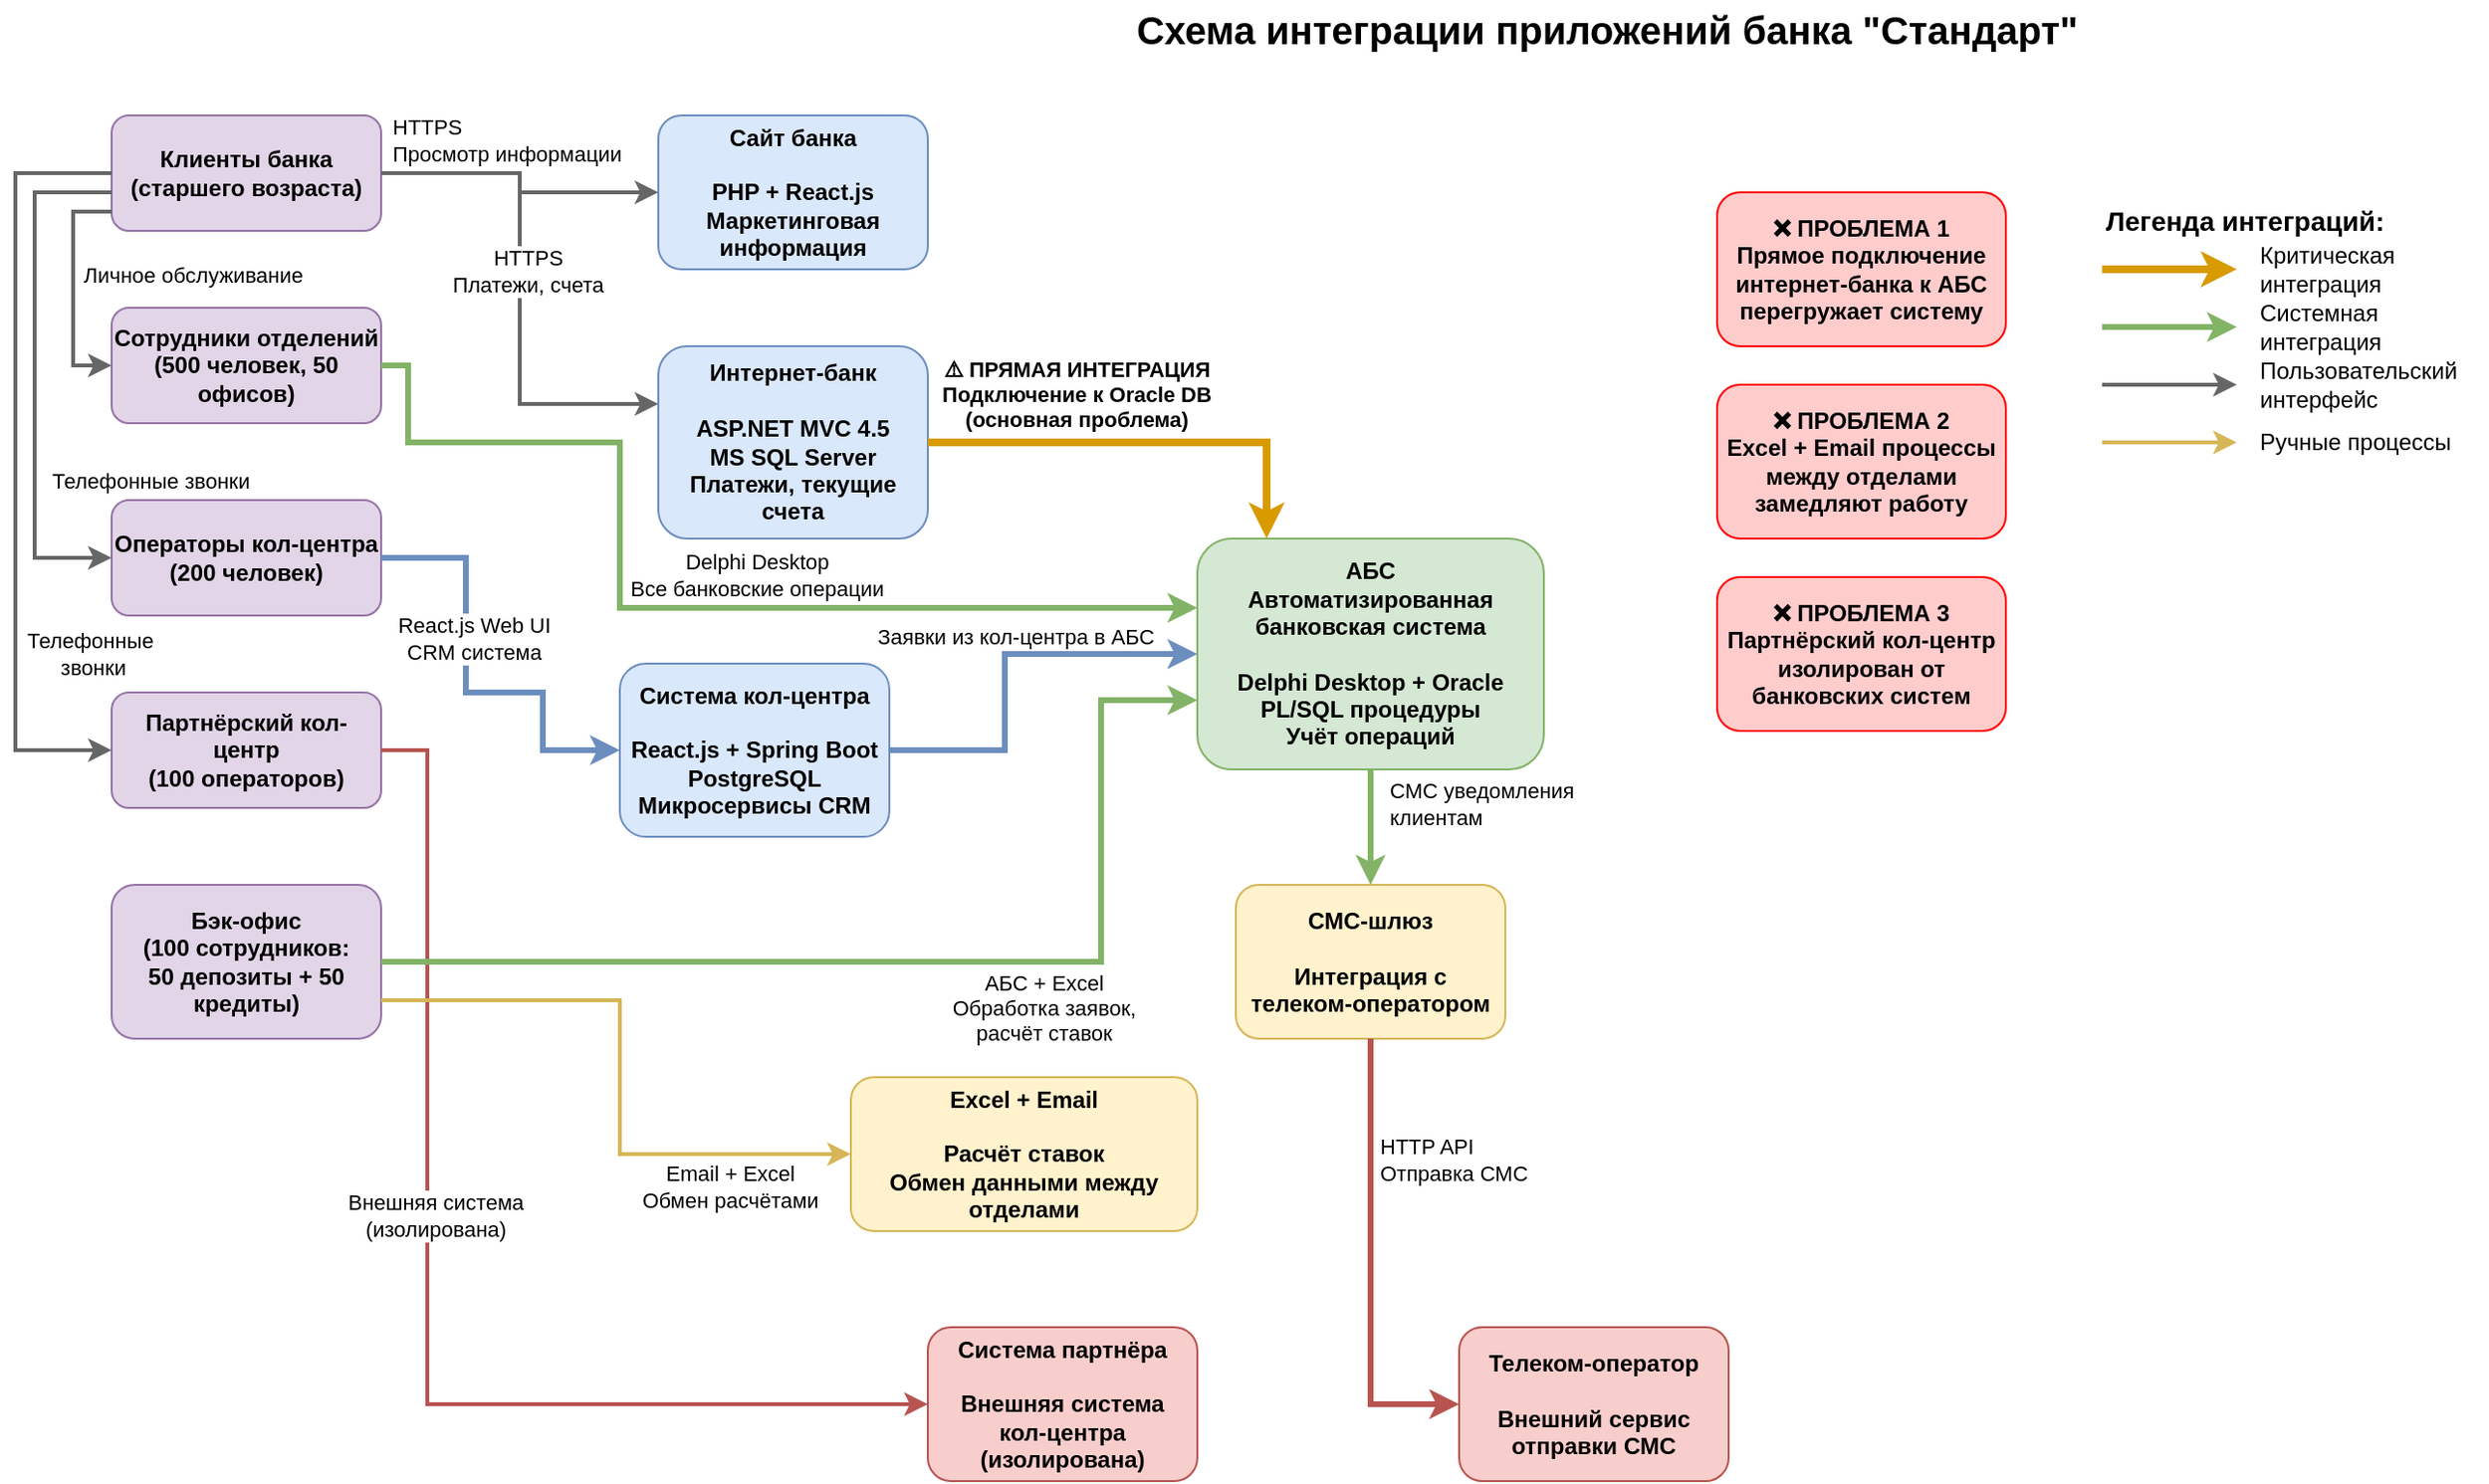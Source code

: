 <mxfile version="26.0.15">
  <diagram name="Application-Integration" id="integration-scheme">
    <mxGraphModel dx="1468" dy="1117" grid="1" gridSize="10" guides="1" tooltips="1" connect="1" arrows="1" fold="1" page="1" pageScale="1" pageWidth="1654" pageHeight="1169" math="0" shadow="0">
      <root>
        <mxCell id="0" />
        <mxCell id="1" parent="0" />
        <mxCell id="title" value="Схема интеграции приложений банка &quot;Стандарт&quot;" style="text;html=1;strokeColor=none;fillColor=none;align=center;verticalAlign=middle;whiteSpace=wrap;rounded=0;fontSize=20;fontStyle=1;" parent="1" vertex="1">
          <mxGeometry x="593" y="20" width="500" height="30" as="geometry" />
        </mxCell>
        <mxCell id="customers" value="Клиенты банка&lt;br&gt;(старшего возраста)" style="rounded=1;whiteSpace=wrap;html=1;fillColor=#e1d5e7;strokeColor=#9673a6;fontStyle=1;" parent="1" vertex="1">
          <mxGeometry x="66" y="80" width="140" height="60" as="geometry" />
        </mxCell>
        <mxCell id="branch_staff" value="Сотрудники отделений&lt;br&gt;(500 человек, 50 офисов)" style="rounded=1;whiteSpace=wrap;html=1;fillColor=#e1d5e7;strokeColor=#9673a6;fontStyle=1;" parent="1" vertex="1">
          <mxGeometry x="66" y="180" width="140" height="60" as="geometry" />
        </mxCell>
        <mxCell id="call_operators" value="Операторы кол-центра&lt;br&gt;(200 человек)" style="rounded=1;whiteSpace=wrap;html=1;fillColor=#e1d5e7;strokeColor=#9673a6;fontStyle=1;" parent="1" vertex="1">
          <mxGeometry x="66" y="280" width="140" height="60" as="geometry" />
        </mxCell>
        <mxCell id="partner_call" value="Партнёрский кол-центр&lt;br&gt;(100 операторов)" style="rounded=1;whiteSpace=wrap;html=1;fillColor=#e1d5e7;strokeColor=#9673a6;fontStyle=1;" parent="1" vertex="1">
          <mxGeometry x="66" y="380" width="140" height="60" as="geometry" />
        </mxCell>
        <mxCell id="back_office" value="Бэк-офис&lt;br&gt;(100 сотрудников:&lt;br&gt;50 депозиты + 50 кредиты)" style="rounded=1;whiteSpace=wrap;html=1;fillColor=#e1d5e7;strokeColor=#9673a6;fontStyle=1;" parent="1" vertex="1">
          <mxGeometry x="66" y="480" width="140" height="80" as="geometry" />
        </mxCell>
        <mxCell id="website" value="Сайт банка&lt;br&gt;&lt;br&gt;PHP + React.js&lt;br&gt;Маркетинговая информация" style="rounded=1;whiteSpace=wrap;html=1;fillColor=#dae8fc;strokeColor=#6c8ebf;fontStyle=1;" parent="1" vertex="1">
          <mxGeometry x="350" y="80" width="140" height="80" as="geometry" />
        </mxCell>
        <mxCell id="internet_bank" value="Интернет-банк&lt;br&gt;&lt;br&gt;ASP.NET MVC 4.5&lt;br&gt;MS SQL Server&lt;br&gt;Платежи, текущие счета" style="rounded=1;whiteSpace=wrap;html=1;fillColor=#dae8fc;strokeColor=#6c8ebf;fontStyle=1;" parent="1" vertex="1">
          <mxGeometry x="350" y="200" width="140" height="100" as="geometry" />
        </mxCell>
        <mxCell id="call_center_system" value="Система кол-центра&lt;br&gt;&lt;br&gt;React.js + Spring Boot&lt;br&gt;PostgreSQL&lt;br&gt;Микросервисы CRM" style="rounded=1;whiteSpace=wrap;html=1;fillColor=#dae8fc;strokeColor=#6c8ebf;fontStyle=1;" parent="1" vertex="1">
          <mxGeometry x="330" y="365" width="140" height="90" as="geometry" />
        </mxCell>
        <mxCell id="abs_system" value="АБС&lt;br&gt;Автоматизированная&lt;br&gt;банковская система&lt;br&gt;&lt;br&gt;Delphi Desktop + Oracle&lt;br&gt;PL/SQL процедуры&lt;br&gt;Учёт операций" style="rounded=1;whiteSpace=wrap;html=1;fillColor=#d5e8d4;strokeColor=#82b366;fontStyle=1;" parent="1" vertex="1">
          <mxGeometry x="630" y="300" width="180" height="120" as="geometry" />
        </mxCell>
        <mxCell id="sms_gateway" value="СМС-шлюз&lt;br&gt;&lt;br&gt;Интеграция с&lt;br&gt;телеком-оператором" style="rounded=1;whiteSpace=wrap;html=1;fillColor=#fff2cc;strokeColor=#d6b656;fontStyle=1;" parent="1" vertex="1">
          <mxGeometry x="650" y="480" width="140" height="80" as="geometry" />
        </mxCell>
        <mxCell id="telecom" value="Телеком-оператор&lt;br&gt;&lt;br&gt;Внешний сервис&lt;br&gt;отправки СМС" style="rounded=1;whiteSpace=wrap;html=1;fillColor=#f8cecc;strokeColor=#b85450;fontStyle=1;" parent="1" vertex="1">
          <mxGeometry x="766" y="710" width="140" height="80" as="geometry" />
        </mxCell>
        <mxCell id="partner_system" value="Система партнёра&lt;br&gt;&lt;br&gt;Внешняя система&lt;br&gt;кол-центра&lt;br&gt;(изолирована)" style="rounded=1;whiteSpace=wrap;html=1;fillColor=#f8cecc;strokeColor=#b85450;fontStyle=1;" parent="1" vertex="1">
          <mxGeometry x="490" y="710" width="140" height="80" as="geometry" />
        </mxCell>
        <mxCell id="excel_process" value="Excel + Email&lt;br&gt;&lt;br&gt;Расчёт ставок&lt;br&gt;Обмен данными между&lt;br&gt;отделами" style="rounded=1;whiteSpace=wrap;html=1;fillColor=#fff2cc;strokeColor=#d6b656;fontStyle=1;" parent="1" vertex="1">
          <mxGeometry x="450" y="580" width="180" height="80" as="geometry" />
        </mxCell>
        <mxCell id="client_website" style="edgeStyle=orthogonalEdgeStyle;rounded=0;orthogonalLoop=1;jettySize=auto;html=1;entryX=0;entryY=0.5;entryDx=0;entryDy=0;strokeColor=#666666;strokeWidth=2;" parent="1" source="customers" target="website" edge="1">
          <mxGeometry relative="1" as="geometry" />
        </mxCell>
        <mxCell id="client_website_label" value="HTTPS&#xa;Просмотр информации" style="edgeLabel;html=1;align=left;verticalAlign=middle;resizable=0;points=[];" parent="client_website" vertex="1" connectable="0">
          <mxGeometry x="-0.1" y="-1" relative="1" as="geometry">
            <mxPoint x="-66" y="-18" as="offset" />
          </mxGeometry>
        </mxCell>
        <mxCell id="client_internet" style="edgeStyle=orthogonalEdgeStyle;rounded=0;orthogonalLoop=1;jettySize=auto;html=1;entryX=0;entryY=0.3;entryDx=0;entryDy=0;strokeColor=#666666;strokeWidth=2;" parent="1" source="customers" target="internet_bank" edge="1">
          <mxGeometry relative="1" as="geometry" />
        </mxCell>
        <mxCell id="client_internet_label" value="HTTPS&#xa;Платежи, счета" style="edgeLabel;html=1;align=center;verticalAlign=middle;resizable=0;points=[];" parent="client_internet" vertex="1" connectable="0">
          <mxGeometry x="-0.1" y="-1" relative="1" as="geometry">
            <mxPoint x="5" y="4" as="offset" />
          </mxGeometry>
        </mxCell>
        <mxCell id="client_call" style="edgeStyle=orthogonalEdgeStyle;rounded=0;orthogonalLoop=1;jettySize=auto;html=1;entryX=0;entryY=0.5;entryDx=0;entryDy=0;strokeColor=#666666;strokeWidth=2;" parent="1" source="customers" target="call_operators" edge="1">
          <mxGeometry relative="1" as="geometry">
            <Array as="points">
              <mxPoint x="26" y="120" />
              <mxPoint x="26" y="310" />
            </Array>
          </mxGeometry>
        </mxCell>
        <mxCell id="client_call_label" value="Телефонные&amp;nbsp;&lt;div&gt;&lt;span style=&quot;background-color: light-dark(#ffffff, var(--ge-dark-color, #121212)); color: light-dark(rgb(0, 0, 0), rgb(255, 255, 255));&quot;&gt;звонки&lt;/span&gt;&lt;/div&gt;" style="edgeLabel;html=1;align=center;verticalAlign=middle;resizable=0;points=[];" parent="client_call" vertex="1" connectable="0">
          <mxGeometry x="-0.1" y="-1" relative="1" as="geometry">
            <mxPoint x="31" y="158" as="offset" />
          </mxGeometry>
        </mxCell>
        <mxCell id="client_partner" style="edgeStyle=orthogonalEdgeStyle;rounded=0;orthogonalLoop=1;jettySize=auto;html=1;entryX=0;entryY=0.5;entryDx=0;entryDy=0;strokeColor=#666666;strokeWidth=2;" parent="1" source="customers" target="partner_call" edge="1">
          <mxGeometry relative="1" as="geometry">
            <Array as="points">
              <mxPoint x="16" y="110" />
              <mxPoint x="16" y="410" />
            </Array>
          </mxGeometry>
        </mxCell>
        <mxCell id="client_partner_label" value="Телефонные звонки" style="edgeLabel;html=1;align=center;verticalAlign=middle;resizable=0;points=[];" parent="client_partner" vertex="1" connectable="0">
          <mxGeometry x="-0.1" y="-1" relative="1" as="geometry">
            <mxPoint x="71" y="30" as="offset" />
          </mxGeometry>
        </mxCell>
        <mxCell id="client_branch" style="edgeStyle=orthogonalEdgeStyle;rounded=0;orthogonalLoop=1;jettySize=auto;html=1;entryX=0;entryY=0.5;entryDx=0;entryDy=0;strokeColor=#666666;strokeWidth=2;" parent="1" source="customers" target="branch_staff" edge="1">
          <mxGeometry relative="1" as="geometry">
            <Array as="points">
              <mxPoint x="46" y="130" />
              <mxPoint x="46" y="210" />
            </Array>
          </mxGeometry>
        </mxCell>
        <mxCell id="client_branch_label" value="Личное обслуживание" style="edgeLabel;html=1;align=center;verticalAlign=middle;resizable=0;points=[];" parent="client_branch" vertex="1" connectable="0">
          <mxGeometry x="-0.1" y="-1" relative="1" as="geometry">
            <mxPoint x="63" y="-1" as="offset" />
          </mxGeometry>
        </mxCell>
        <mxCell id="branch_abs" style="edgeStyle=orthogonalEdgeStyle;rounded=0;orthogonalLoop=1;jettySize=auto;html=1;entryX=0;entryY=0.3;entryDx=0;entryDy=0;strokeColor=#82b366;strokeWidth=3;" parent="1" source="branch_staff" target="abs_system" edge="1">
          <mxGeometry relative="1" as="geometry">
            <Array as="points">
              <mxPoint x="220" y="210" />
              <mxPoint x="220" y="250" />
              <mxPoint x="330" y="250" />
              <mxPoint x="330" y="336" />
            </Array>
          </mxGeometry>
        </mxCell>
        <mxCell id="branch_abs_label" value="Delphi Desktop&#xa;Все банковские операции" style="edgeLabel;html=1;align=center;verticalAlign=middle;resizable=0;points=[];" parent="branch_abs" vertex="1" connectable="0">
          <mxGeometry x="-0.1" y="-1" relative="1" as="geometry">
            <mxPoint x="72" y="-15" as="offset" />
          </mxGeometry>
        </mxCell>
        <mxCell id="call_system" style="edgeStyle=orthogonalEdgeStyle;rounded=0;orthogonalLoop=1;jettySize=auto;html=1;entryX=0;entryY=0.5;entryDx=0;entryDy=0;strokeColor=#6c8ebf;strokeWidth=3;" parent="1" source="call_operators" target="call_center_system" edge="1">
          <mxGeometry relative="1" as="geometry">
            <Array as="points">
              <mxPoint x="250" y="310" />
              <mxPoint x="250" y="380" />
              <mxPoint x="290" y="380" />
              <mxPoint x="290" y="410" />
            </Array>
          </mxGeometry>
        </mxCell>
        <mxCell id="call_system_label" value="React.js Web UI&#xa;CRM система" style="edgeLabel;html=1;align=center;verticalAlign=middle;resizable=0;points=[];textShadow=0;" parent="call_system" vertex="1" connectable="0">
          <mxGeometry x="-0.1" y="-1" relative="1" as="geometry">
            <mxPoint x="5" y="-15" as="offset" />
          </mxGeometry>
        </mxCell>
        <mxCell id="partner_external" style="edgeStyle=orthogonalEdgeStyle;rounded=0;orthogonalLoop=1;jettySize=auto;html=1;entryX=0;entryY=0.5;entryDx=0;entryDy=0;strokeColor=#b85450;strokeWidth=2;" parent="1" source="partner_call" target="partner_system" edge="1">
          <mxGeometry relative="1" as="geometry">
            <Array as="points">
              <mxPoint x="230" y="410" />
              <mxPoint x="230" y="750" />
            </Array>
          </mxGeometry>
        </mxCell>
        <mxCell id="partner_external_label" value="Внешняя система&#xa;(изолирована)" style="edgeLabel;html=1;align=center;verticalAlign=middle;resizable=0;points=[];" parent="partner_external" vertex="1" connectable="0">
          <mxGeometry x="-0.1" y="-1" relative="1" as="geometry">
            <mxPoint x="5" y="-15" as="offset" />
          </mxGeometry>
        </mxCell>
        <mxCell id="back_abs" style="edgeStyle=orthogonalEdgeStyle;rounded=0;orthogonalLoop=1;jettySize=auto;html=1;entryX=0;entryY=0.7;entryDx=0;entryDy=0;strokeColor=#82b366;strokeWidth=3;" parent="1" source="back_office" target="abs_system" edge="1">
          <mxGeometry relative="1" as="geometry">
            <Array as="points">
              <mxPoint x="580" y="520" />
              <mxPoint x="580" y="384" />
            </Array>
          </mxGeometry>
        </mxCell>
        <mxCell id="back_abs_label" value="АБС + Excel&#xa;Обработка заявок,&#xa;расчёт ставок" style="edgeLabel;html=1;align=center;verticalAlign=middle;resizable=0;points=[];" parent="back_abs" vertex="1" connectable="0">
          <mxGeometry x="-0.1" y="-1" relative="1" as="geometry">
            <mxPoint x="92" y="23" as="offset" />
          </mxGeometry>
        </mxCell>
        <mxCell id="back_excel" style="edgeStyle=orthogonalEdgeStyle;rounded=0;orthogonalLoop=1;jettySize=auto;html=1;entryX=0;entryY=0.5;entryDx=0;entryDy=0;strokeColor=#d6b656;strokeWidth=2;" parent="1" source="back_office" target="excel_process" edge="1">
          <mxGeometry relative="1" as="geometry">
            <Array as="points">
              <mxPoint x="330" y="540" />
              <mxPoint x="330" y="620" />
              <mxPoint x="380" y="620" />
            </Array>
          </mxGeometry>
        </mxCell>
        <mxCell id="back_excel_label" value="Email + Excel&#xa;Обмен расчётами" style="edgeLabel;html=1;align=center;verticalAlign=middle;resizable=0;points=[];" parent="back_excel" vertex="1" connectable="0">
          <mxGeometry x="-0.1" y="-1" relative="1" as="geometry">
            <mxPoint x="58" y="75" as="offset" />
          </mxGeometry>
        </mxCell>
        <mxCell id="internet_abs" style="edgeStyle=orthogonalEdgeStyle;rounded=0;orthogonalLoop=1;jettySize=auto;html=1;entryX=0.2;entryY=0;entryDx=0;entryDy=0;strokeColor=#d79b00;strokeWidth=4;" parent="1" source="internet_bank" target="abs_system" edge="1">
          <mxGeometry relative="1" as="geometry" />
        </mxCell>
        <mxCell id="internet_abs_label" value="⚠️ ПРЯМАЯ ИНТЕГРАЦИЯ&#xa;Подключение к Oracle DB&#xa;(основная проблема)" style="edgeLabel;html=1;align=center;verticalAlign=middle;resizable=0;points=[];fontSize=11;fontStyle=1;" parent="internet_abs" vertex="1" connectable="0">
          <mxGeometry x="-0.1" y="-1" relative="1" as="geometry">
            <mxPoint x="-25" y="-26" as="offset" />
          </mxGeometry>
        </mxCell>
        <mxCell id="call_abs" style="edgeStyle=orthogonalEdgeStyle;rounded=0;orthogonalLoop=1;jettySize=auto;html=1;entryX=0;entryY=0.5;entryDx=0;entryDy=0;strokeColor=#6c8ebf;strokeWidth=3;" parent="1" source="call_center_system" target="abs_system" edge="1">
          <mxGeometry relative="1" as="geometry">
            <Array as="points">
              <mxPoint x="530" y="410" />
              <mxPoint x="530" y="360" />
            </Array>
          </mxGeometry>
        </mxCell>
        <mxCell id="call_abs_label" value="Заявки из кол-центра в АБС" style="edgeLabel;html=1;align=left;verticalAlign=middle;resizable=0;points=[];labelBackgroundColor=none;" parent="call_abs" vertex="1" connectable="0">
          <mxGeometry x="-0.1" y="-1" relative="1" as="geometry">
            <mxPoint x="-69" y="-25" as="offset" />
          </mxGeometry>
        </mxCell>
        <mxCell id="abs_sms" style="edgeStyle=orthogonalEdgeStyle;rounded=0;orthogonalLoop=1;jettySize=auto;html=1;entryX=0.5;entryY=0;entryDx=0;entryDy=0;strokeColor=#82b366;strokeWidth=3;" parent="1" source="abs_system" target="sms_gateway" edge="1">
          <mxGeometry relative="1" as="geometry" />
        </mxCell>
        <mxCell id="abs_sms_label" value="СМС уведомления&#xa;клиентам" style="edgeLabel;html=1;align=left;verticalAlign=middle;resizable=0;points=[];" parent="abs_sms" vertex="1" connectable="0">
          <mxGeometry x="-0.1" y="-1" relative="1" as="geometry">
            <mxPoint x="9" y="-9" as="offset" />
          </mxGeometry>
        </mxCell>
        <mxCell id="sms_telecom" style="edgeStyle=orthogonalEdgeStyle;rounded=0;orthogonalLoop=1;jettySize=auto;html=1;entryX=0;entryY=0.5;entryDx=0;entryDy=0;strokeColor=#b85450;strokeWidth=3;" parent="1" source="sms_gateway" target="telecom" edge="1">
          <mxGeometry relative="1" as="geometry" />
        </mxCell>
        <mxCell id="sms_telecom_label" value="HTTP API&#xa;Отправка СМС" style="edgeLabel;html=1;align=left;verticalAlign=middle;resizable=0;points=[];" parent="sms_telecom" vertex="1" connectable="0">
          <mxGeometry x="-0.1" y="-1" relative="1" as="geometry">
            <mxPoint x="4" y="-43" as="offset" />
          </mxGeometry>
        </mxCell>
        <mxCell id="problem1" value="❌ ПРОБЛЕМА 1&#xa;Прямое подключение&#xa;интернет-банка к АБС&#xa;перегружает систему" style="rounded=1;whiteSpace=wrap;html=1;fillColor=#ffcccc;strokeColor=#ff0000;fontStyle=1;" parent="1" vertex="1">
          <mxGeometry x="900" y="120" width="150" height="80" as="geometry" />
        </mxCell>
        <mxCell id="problem2" value="❌ ПРОБЛЕМА 2&#xa;Excel + Email процессы&#xa;между отделами&#xa;замедляют работу" style="rounded=1;whiteSpace=wrap;html=1;fillColor=#ffcccc;strokeColor=#ff0000;fontStyle=1;" parent="1" vertex="1">
          <mxGeometry x="900" y="220" width="150" height="80" as="geometry" />
        </mxCell>
        <mxCell id="problem3" value="❌ ПРОБЛЕМА 3&#xa;Партнёрский кол-центр&#xa;изолирован от&#xa;банковских систем" style="rounded=1;whiteSpace=wrap;html=1;fillColor=#ffcccc;strokeColor=#ff0000;fontStyle=1;" parent="1" vertex="1">
          <mxGeometry x="900" y="320" width="150" height="80" as="geometry" />
        </mxCell>
        <mxCell id="legend_title" value="Легенда интеграций:" style="text;html=1;strokeColor=none;fillColor=none;align=left;verticalAlign=middle;whiteSpace=wrap;rounded=0;fontSize=14;fontStyle=1;" parent="1" vertex="1">
          <mxGeometry x="1100" y="120" width="150" height="30" as="geometry" />
        </mxCell>
        <mxCell id="legend_critical" value="" style="endArrow=classic;html=1;rounded=0;strokeColor=#d79b00;strokeWidth=4;" parent="1" edge="1">
          <mxGeometry width="50" height="50" relative="1" as="geometry">
            <mxPoint x="1100" y="160" as="sourcePoint" />
            <mxPoint x="1170" y="160" as="targetPoint" />
          </mxGeometry>
        </mxCell>
        <mxCell id="legend_critical_label" value="Критическая интеграция" style="text;html=1;strokeColor=none;fillColor=none;align=left;verticalAlign=middle;whiteSpace=wrap;rounded=0;" parent="1" vertex="1">
          <mxGeometry x="1180" y="145" width="120" height="30" as="geometry" />
        </mxCell>
        <mxCell id="legend_system" value="" style="endArrow=classic;html=1;rounded=0;strokeColor=#82b366;strokeWidth=3;" parent="1" edge="1">
          <mxGeometry width="50" height="50" relative="1" as="geometry">
            <mxPoint x="1100" y="190" as="sourcePoint" />
            <mxPoint x="1170" y="190" as="targetPoint" />
          </mxGeometry>
        </mxCell>
        <mxCell id="legend_system_label" value="Системная интеграция" style="text;html=1;strokeColor=none;fillColor=none;align=left;verticalAlign=middle;whiteSpace=wrap;rounded=0;" parent="1" vertex="1">
          <mxGeometry x="1180" y="175" width="120" height="30" as="geometry" />
        </mxCell>
        <mxCell id="legend_user" value="" style="endArrow=classic;html=1;rounded=0;strokeColor=#666666;strokeWidth=2;" parent="1" edge="1">
          <mxGeometry width="50" height="50" relative="1" as="geometry">
            <mxPoint x="1100" y="220" as="sourcePoint" />
            <mxPoint x="1170" y="220" as="targetPoint" />
          </mxGeometry>
        </mxCell>
        <mxCell id="legend_user_label" value="Пользовательский интерфейс" style="text;html=1;strokeColor=none;fillColor=none;align=left;verticalAlign=middle;whiteSpace=wrap;rounded=0;" parent="1" vertex="1">
          <mxGeometry x="1180" y="205" width="120" height="30" as="geometry" />
        </mxCell>
        <mxCell id="legend_manual" value="" style="endArrow=classic;html=1;rounded=0;strokeColor=#d6b656;strokeWidth=2;" parent="1" edge="1">
          <mxGeometry width="50" height="50" relative="1" as="geometry">
            <mxPoint x="1100" y="250" as="sourcePoint" />
            <mxPoint x="1170" y="250" as="targetPoint" />
          </mxGeometry>
        </mxCell>
        <mxCell id="legend_manual_label" value="Ручные процессы" style="text;html=1;strokeColor=none;fillColor=none;align=left;verticalAlign=middle;whiteSpace=wrap;rounded=0;" parent="1" vertex="1">
          <mxGeometry x="1180" y="235" width="120" height="30" as="geometry" />
        </mxCell>
      </root>
    </mxGraphModel>
  </diagram>
</mxfile>
